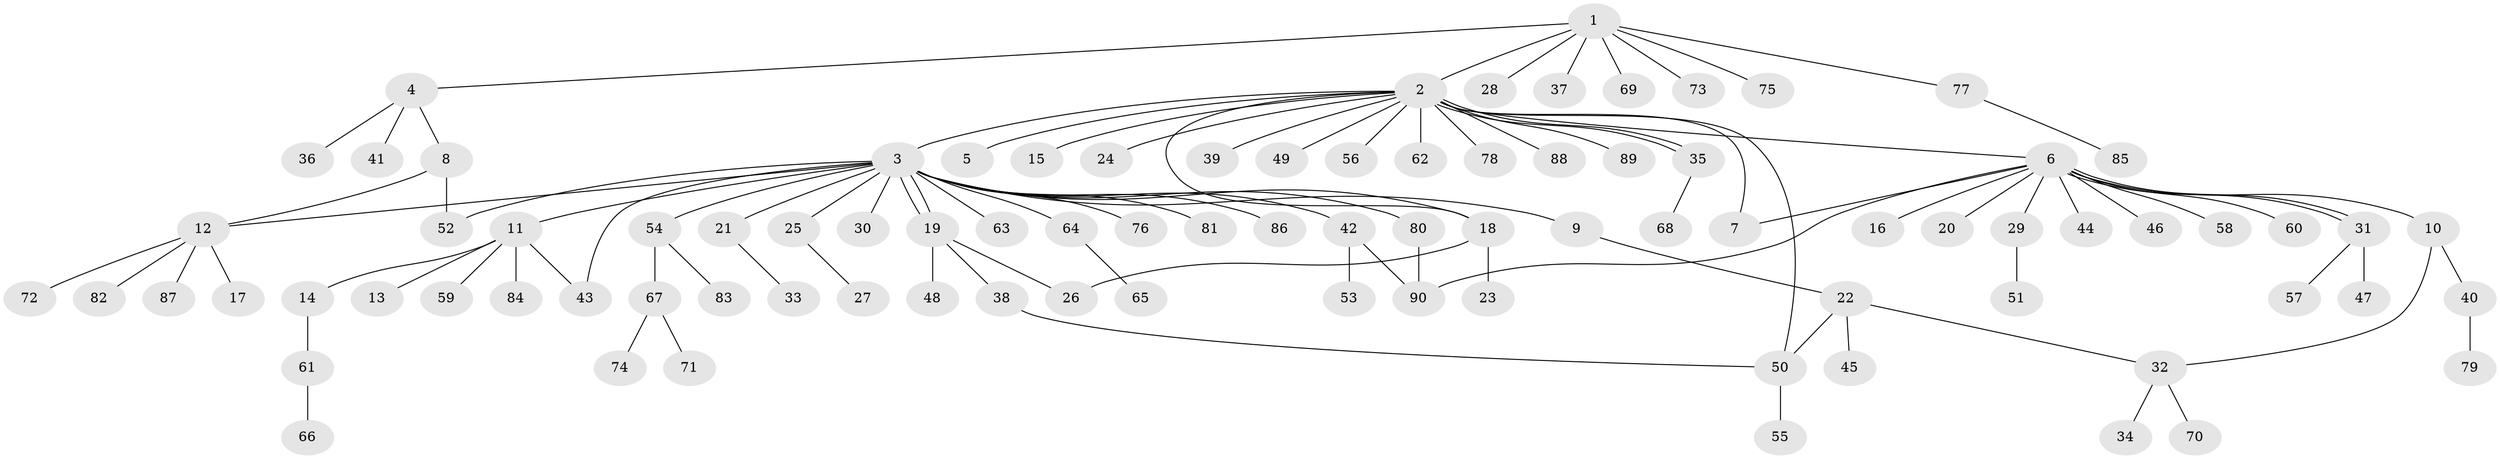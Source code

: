 // Generated by graph-tools (version 1.1) at 2025/01/03/09/25 03:01:40]
// undirected, 90 vertices, 103 edges
graph export_dot {
graph [start="1"]
  node [color=gray90,style=filled];
  1;
  2;
  3;
  4;
  5;
  6;
  7;
  8;
  9;
  10;
  11;
  12;
  13;
  14;
  15;
  16;
  17;
  18;
  19;
  20;
  21;
  22;
  23;
  24;
  25;
  26;
  27;
  28;
  29;
  30;
  31;
  32;
  33;
  34;
  35;
  36;
  37;
  38;
  39;
  40;
  41;
  42;
  43;
  44;
  45;
  46;
  47;
  48;
  49;
  50;
  51;
  52;
  53;
  54;
  55;
  56;
  57;
  58;
  59;
  60;
  61;
  62;
  63;
  64;
  65;
  66;
  67;
  68;
  69;
  70;
  71;
  72;
  73;
  74;
  75;
  76;
  77;
  78;
  79;
  80;
  81;
  82;
  83;
  84;
  85;
  86;
  87;
  88;
  89;
  90;
  1 -- 2;
  1 -- 4;
  1 -- 28;
  1 -- 37;
  1 -- 69;
  1 -- 73;
  1 -- 75;
  1 -- 77;
  2 -- 3;
  2 -- 5;
  2 -- 6;
  2 -- 7;
  2 -- 15;
  2 -- 18;
  2 -- 24;
  2 -- 35;
  2 -- 35;
  2 -- 39;
  2 -- 49;
  2 -- 50;
  2 -- 56;
  2 -- 62;
  2 -- 78;
  2 -- 88;
  2 -- 89;
  3 -- 9;
  3 -- 11;
  3 -- 12;
  3 -- 18;
  3 -- 19;
  3 -- 19;
  3 -- 21;
  3 -- 25;
  3 -- 30;
  3 -- 42;
  3 -- 43;
  3 -- 52;
  3 -- 54;
  3 -- 63;
  3 -- 64;
  3 -- 76;
  3 -- 80;
  3 -- 81;
  3 -- 86;
  4 -- 8;
  4 -- 36;
  4 -- 41;
  6 -- 7;
  6 -- 10;
  6 -- 16;
  6 -- 20;
  6 -- 29;
  6 -- 31;
  6 -- 31;
  6 -- 44;
  6 -- 46;
  6 -- 58;
  6 -- 60;
  6 -- 90;
  8 -- 12;
  8 -- 52;
  9 -- 22;
  10 -- 32;
  10 -- 40;
  11 -- 13;
  11 -- 14;
  11 -- 43;
  11 -- 59;
  11 -- 84;
  12 -- 17;
  12 -- 72;
  12 -- 82;
  12 -- 87;
  14 -- 61;
  18 -- 23;
  18 -- 26;
  19 -- 26;
  19 -- 38;
  19 -- 48;
  21 -- 33;
  22 -- 32;
  22 -- 45;
  22 -- 50;
  25 -- 27;
  29 -- 51;
  31 -- 47;
  31 -- 57;
  32 -- 34;
  32 -- 70;
  35 -- 68;
  38 -- 50;
  40 -- 79;
  42 -- 53;
  42 -- 90;
  50 -- 55;
  54 -- 67;
  54 -- 83;
  61 -- 66;
  64 -- 65;
  67 -- 71;
  67 -- 74;
  77 -- 85;
  80 -- 90;
}
